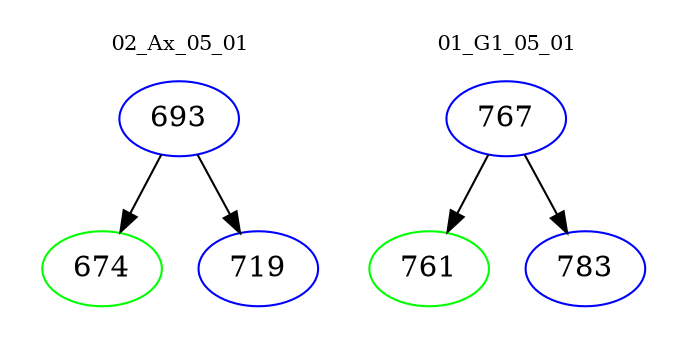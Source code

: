 digraph{
subgraph cluster_0 {
color = white
label = "02_Ax_05_01";
fontsize=10;
T0_693 [label="693", color="blue"]
T0_693 -> T0_674 [color="black"]
T0_674 [label="674", color="green"]
T0_693 -> T0_719 [color="black"]
T0_719 [label="719", color="blue"]
}
subgraph cluster_1 {
color = white
label = "01_G1_05_01";
fontsize=10;
T1_767 [label="767", color="blue"]
T1_767 -> T1_761 [color="black"]
T1_761 [label="761", color="green"]
T1_767 -> T1_783 [color="black"]
T1_783 [label="783", color="blue"]
}
}
